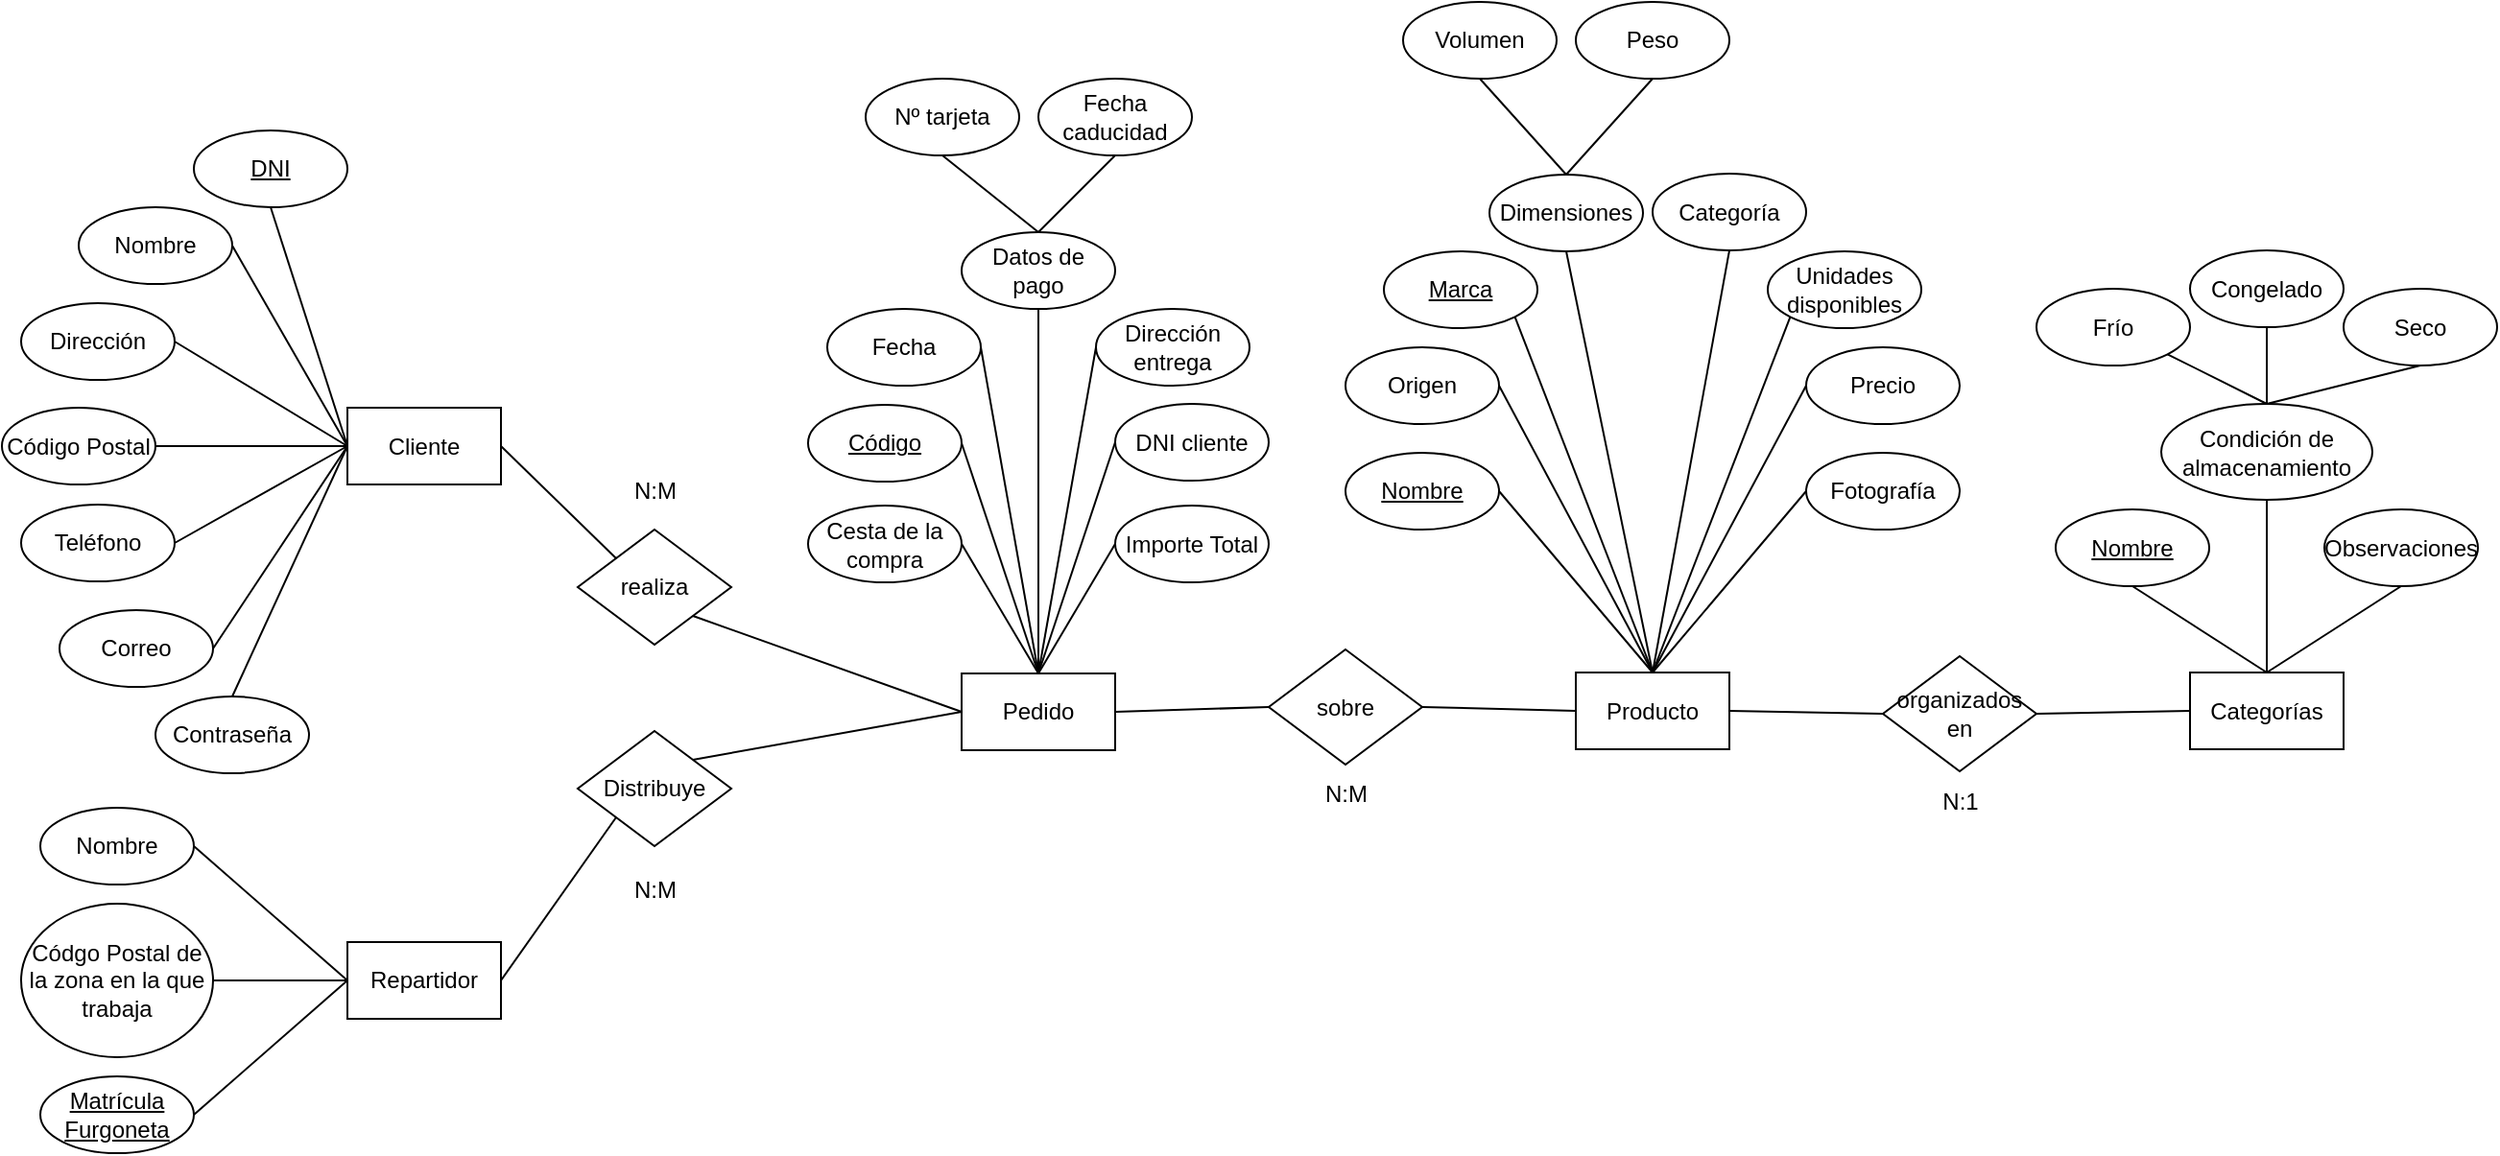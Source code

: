 <mxfile version="22.0.8" type="device">
  <diagram id="PLR5TL4RLwVBLOHQURWt" name="Página-1">
    <mxGraphModel dx="1363" dy="880" grid="1" gridSize="10" guides="1" tooltips="1" connect="1" arrows="1" fold="1" page="1" pageScale="1" pageWidth="2000" pageHeight="1169" math="0" shadow="0">
      <root>
        <mxCell id="0" />
        <mxCell id="1" parent="0" />
        <mxCell id="xH7iesL_hVpo8TADQo8O-1" value="Cliente" style="rounded=0;whiteSpace=wrap;html=1;" parent="1" vertex="1">
          <mxGeometry x="200" y="381.5" width="80" height="40" as="geometry" />
        </mxCell>
        <mxCell id="xH7iesL_hVpo8TADQo8O-2" value="realiza" style="rhombus;whiteSpace=wrap;html=1;" parent="1" vertex="1">
          <mxGeometry x="320" y="445" width="80" height="60" as="geometry" />
        </mxCell>
        <mxCell id="xH7iesL_hVpo8TADQo8O-3" value="&lt;u&gt;DNI&lt;/u&gt;" style="ellipse;whiteSpace=wrap;html=1;" parent="1" vertex="1">
          <mxGeometry x="120" y="237" width="80" height="40" as="geometry" />
        </mxCell>
        <mxCell id="xH7iesL_hVpo8TADQo8O-4" value="Nombre" style="ellipse;whiteSpace=wrap;html=1;" parent="1" vertex="1">
          <mxGeometry x="60" y="277" width="80" height="40" as="geometry" />
        </mxCell>
        <mxCell id="xH7iesL_hVpo8TADQo8O-5" value="Dirección" style="ellipse;whiteSpace=wrap;html=1;" parent="1" vertex="1">
          <mxGeometry x="30" y="327" width="80" height="40" as="geometry" />
        </mxCell>
        <mxCell id="xH7iesL_hVpo8TADQo8O-7" value="Código Postal" style="ellipse;whiteSpace=wrap;html=1;" parent="1" vertex="1">
          <mxGeometry x="20" y="381.5" width="80" height="40" as="geometry" />
        </mxCell>
        <mxCell id="xH7iesL_hVpo8TADQo8O-13" value="Teléfono" style="ellipse;whiteSpace=wrap;html=1;" parent="1" vertex="1">
          <mxGeometry x="30" y="432" width="80" height="40" as="geometry" />
        </mxCell>
        <mxCell id="xH7iesL_hVpo8TADQo8O-14" value="Correo" style="ellipse;whiteSpace=wrap;html=1;" parent="1" vertex="1">
          <mxGeometry x="50" y="487" width="80" height="40" as="geometry" />
        </mxCell>
        <mxCell id="xH7iesL_hVpo8TADQo8O-15" value="Contraseña" style="ellipse;whiteSpace=wrap;html=1;" parent="1" vertex="1">
          <mxGeometry x="100" y="532" width="80" height="40" as="geometry" />
        </mxCell>
        <mxCell id="xH7iesL_hVpo8TADQo8O-16" value="Pedido" style="rounded=0;whiteSpace=wrap;html=1;" parent="1" vertex="1">
          <mxGeometry x="520" y="520" width="80" height="40" as="geometry" />
        </mxCell>
        <mxCell id="xH7iesL_hVpo8TADQo8O-17" value="Producto" style="rounded=0;whiteSpace=wrap;html=1;" parent="1" vertex="1">
          <mxGeometry x="840" y="519.5" width="80" height="40" as="geometry" />
        </mxCell>
        <mxCell id="xH7iesL_hVpo8TADQo8O-18" value="organizados en" style="rhombus;whiteSpace=wrap;html=1;" parent="1" vertex="1">
          <mxGeometry x="1000" y="511" width="80" height="60" as="geometry" />
        </mxCell>
        <mxCell id="xH7iesL_hVpo8TADQo8O-19" value="sobre" style="rhombus;whiteSpace=wrap;html=1;" parent="1" vertex="1">
          <mxGeometry x="680" y="507.5" width="80" height="60" as="geometry" />
        </mxCell>
        <mxCell id="xH7iesL_hVpo8TADQo8O-20" value="Categorías" style="rounded=0;whiteSpace=wrap;html=1;" parent="1" vertex="1">
          <mxGeometry x="1160" y="519.5" width="80" height="40" as="geometry" />
        </mxCell>
        <mxCell id="xH7iesL_hVpo8TADQo8O-21" value="&lt;u&gt;Nombre&lt;/u&gt;" style="ellipse;whiteSpace=wrap;html=1;" parent="1" vertex="1">
          <mxGeometry x="1090" y="434.5" width="80" height="40" as="geometry" />
        </mxCell>
        <mxCell id="xH7iesL_hVpo8TADQo8O-22" value="Condición de almacenamiento" style="ellipse;whiteSpace=wrap;html=1;" parent="1" vertex="1">
          <mxGeometry x="1145" y="379.5" width="110" height="50" as="geometry" />
        </mxCell>
        <mxCell id="xH7iesL_hVpo8TADQo8O-23" value="Frío" style="ellipse;whiteSpace=wrap;html=1;" parent="1" vertex="1">
          <mxGeometry x="1080" y="319.5" width="80" height="40" as="geometry" />
        </mxCell>
        <mxCell id="xH7iesL_hVpo8TADQo8O-24" value="Congelado" style="ellipse;whiteSpace=wrap;html=1;" parent="1" vertex="1">
          <mxGeometry x="1160" y="299.5" width="80" height="40" as="geometry" />
        </mxCell>
        <mxCell id="xH7iesL_hVpo8TADQo8O-25" value="Seco" style="ellipse;whiteSpace=wrap;html=1;" parent="1" vertex="1">
          <mxGeometry x="1240" y="319.5" width="80" height="40" as="geometry" />
        </mxCell>
        <mxCell id="xH7iesL_hVpo8TADQo8O-26" value="Observaciones" style="ellipse;whiteSpace=wrap;html=1;" parent="1" vertex="1">
          <mxGeometry x="1230" y="434.5" width="80" height="40" as="geometry" />
        </mxCell>
        <mxCell id="xH7iesL_hVpo8TADQo8O-27" value="&lt;u&gt;Nombre&lt;/u&gt;" style="ellipse;whiteSpace=wrap;html=1;" parent="1" vertex="1">
          <mxGeometry x="720" y="405" width="80" height="40" as="geometry" />
        </mxCell>
        <mxCell id="xH7iesL_hVpo8TADQo8O-28" value="&lt;u&gt;Marca&lt;/u&gt;" style="ellipse;whiteSpace=wrap;html=1;" parent="1" vertex="1">
          <mxGeometry x="740" y="300" width="80" height="40" as="geometry" />
        </mxCell>
        <mxCell id="xH7iesL_hVpo8TADQo8O-29" value="Origen" style="ellipse;whiteSpace=wrap;html=1;" parent="1" vertex="1">
          <mxGeometry x="720" y="350" width="80" height="40" as="geometry" />
        </mxCell>
        <mxCell id="xH7iesL_hVpo8TADQo8O-30" value="Dimensiones" style="ellipse;whiteSpace=wrap;html=1;" parent="1" vertex="1">
          <mxGeometry x="795" y="260" width="80" height="40" as="geometry" />
        </mxCell>
        <mxCell id="xH7iesL_hVpo8TADQo8O-31" value="Volumen" style="ellipse;whiteSpace=wrap;html=1;" parent="1" vertex="1">
          <mxGeometry x="750" y="170" width="80" height="40" as="geometry" />
        </mxCell>
        <mxCell id="xH7iesL_hVpo8TADQo8O-32" value="Peso" style="ellipse;whiteSpace=wrap;html=1;" parent="1" vertex="1">
          <mxGeometry x="840" y="170" width="80" height="40" as="geometry" />
        </mxCell>
        <mxCell id="xH7iesL_hVpo8TADQo8O-33" value="Precio" style="ellipse;whiteSpace=wrap;html=1;" parent="1" vertex="1">
          <mxGeometry x="960" y="350" width="80" height="40" as="geometry" />
        </mxCell>
        <mxCell id="xH7iesL_hVpo8TADQo8O-34" value="Categoría" style="ellipse;whiteSpace=wrap;html=1;" parent="1" vertex="1">
          <mxGeometry x="880" y="259.5" width="80" height="40" as="geometry" />
        </mxCell>
        <mxCell id="xH7iesL_hVpo8TADQo8O-35" value="Unidades&lt;br&gt;disponibles" style="ellipse;whiteSpace=wrap;html=1;" parent="1" vertex="1">
          <mxGeometry x="940" y="300" width="80" height="40" as="geometry" />
        </mxCell>
        <mxCell id="nnuj7ueeNtRS2dpJHOMj-1" value="Fotografía" style="ellipse;whiteSpace=wrap;html=1;" parent="1" vertex="1">
          <mxGeometry x="960" y="405" width="80" height="40" as="geometry" />
        </mxCell>
        <mxCell id="nnuj7ueeNtRS2dpJHOMj-2" value="Cesta de la compra" style="ellipse;whiteSpace=wrap;html=1;" parent="1" vertex="1">
          <mxGeometry x="440" y="432.5" width="80" height="40" as="geometry" />
        </mxCell>
        <mxCell id="nnuj7ueeNtRS2dpJHOMj-3" value="Fecha" style="ellipse;whiteSpace=wrap;html=1;" parent="1" vertex="1">
          <mxGeometry x="450" y="330" width="80" height="40" as="geometry" />
        </mxCell>
        <mxCell id="nnuj7ueeNtRS2dpJHOMj-4" value="&lt;u&gt;Código&lt;/u&gt;" style="ellipse;whiteSpace=wrap;html=1;" parent="1" vertex="1">
          <mxGeometry x="440" y="380" width="80" height="40" as="geometry" />
        </mxCell>
        <mxCell id="nnuj7ueeNtRS2dpJHOMj-5" value="DNI cliente" style="ellipse;whiteSpace=wrap;html=1;" parent="1" vertex="1">
          <mxGeometry x="600" y="379.5" width="80" height="40" as="geometry" />
        </mxCell>
        <mxCell id="nnuj7ueeNtRS2dpJHOMj-6" value="Dirección entrega" style="ellipse;whiteSpace=wrap;html=1;" parent="1" vertex="1">
          <mxGeometry x="590" y="330" width="80" height="40" as="geometry" />
        </mxCell>
        <mxCell id="nnuj7ueeNtRS2dpJHOMj-7" value="Importe Total" style="ellipse;whiteSpace=wrap;html=1;" parent="1" vertex="1">
          <mxGeometry x="600" y="432.5" width="80" height="40" as="geometry" />
        </mxCell>
        <mxCell id="nnuj7ueeNtRS2dpJHOMj-8" value="Datos de pago" style="ellipse;whiteSpace=wrap;html=1;" parent="1" vertex="1">
          <mxGeometry x="520" y="290" width="80" height="40" as="geometry" />
        </mxCell>
        <mxCell id="nnuj7ueeNtRS2dpJHOMj-9" value="Nº tarjeta" style="ellipse;whiteSpace=wrap;html=1;" parent="1" vertex="1">
          <mxGeometry x="470" y="210" width="80" height="40" as="geometry" />
        </mxCell>
        <mxCell id="nnuj7ueeNtRS2dpJHOMj-10" value="Fecha caducidad" style="ellipse;whiteSpace=wrap;html=1;" parent="1" vertex="1">
          <mxGeometry x="560" y="210" width="80" height="40" as="geometry" />
        </mxCell>
        <mxCell id="nnuj7ueeNtRS2dpJHOMj-11" value="Repartidor" style="rounded=0;whiteSpace=wrap;html=1;" parent="1" vertex="1">
          <mxGeometry x="200" y="660" width="80" height="40" as="geometry" />
        </mxCell>
        <mxCell id="nnuj7ueeNtRS2dpJHOMj-12" value="Distribuye" style="rhombus;whiteSpace=wrap;html=1;" parent="1" vertex="1">
          <mxGeometry x="320" y="550" width="80" height="60" as="geometry" />
        </mxCell>
        <mxCell id="nnuj7ueeNtRS2dpJHOMj-13" value="Nombre" style="ellipse;whiteSpace=wrap;html=1;" parent="1" vertex="1">
          <mxGeometry x="40" y="590" width="80" height="40" as="geometry" />
        </mxCell>
        <mxCell id="nnuj7ueeNtRS2dpJHOMj-14" value="&lt;u&gt;Matrícula Furgoneta&lt;/u&gt;" style="ellipse;whiteSpace=wrap;html=1;" parent="1" vertex="1">
          <mxGeometry x="40" y="730" width="80" height="40" as="geometry" />
        </mxCell>
        <mxCell id="nnuj7ueeNtRS2dpJHOMj-15" value="Códgo Postal de la zona en la que trabaja" style="ellipse;whiteSpace=wrap;html=1;" parent="1" vertex="1">
          <mxGeometry x="30" y="640" width="100" height="80" as="geometry" />
        </mxCell>
        <mxCell id="nnuj7ueeNtRS2dpJHOMj-16" value="" style="endArrow=none;html=1;rounded=0;exitX=0.5;exitY=0;exitDx=0;exitDy=0;entryX=1;entryY=0.5;entryDx=0;entryDy=0;" parent="1" source="xH7iesL_hVpo8TADQo8O-16" target="nnuj7ueeNtRS2dpJHOMj-3" edge="1">
          <mxGeometry width="50" height="50" relative="1" as="geometry">
            <mxPoint x="530" y="507.5" as="sourcePoint" />
            <mxPoint x="580" y="457.5" as="targetPoint" />
          </mxGeometry>
        </mxCell>
        <mxCell id="nnuj7ueeNtRS2dpJHOMj-17" value="" style="endArrow=none;html=1;rounded=0;entryX=0.5;entryY=1;entryDx=0;entryDy=0;exitX=0;exitY=0.5;exitDx=0;exitDy=0;" parent="1" source="xH7iesL_hVpo8TADQo8O-1" target="xH7iesL_hVpo8TADQo8O-3" edge="1">
          <mxGeometry width="50" height="50" relative="1" as="geometry">
            <mxPoint x="450" y="690" as="sourcePoint" />
            <mxPoint x="500" y="640" as="targetPoint" />
          </mxGeometry>
        </mxCell>
        <mxCell id="nnuj7ueeNtRS2dpJHOMj-18" value="" style="endArrow=none;html=1;rounded=0;entryX=1;entryY=0.5;entryDx=0;entryDy=0;exitX=0;exitY=0.5;exitDx=0;exitDy=0;" parent="1" source="xH7iesL_hVpo8TADQo8O-1" target="xH7iesL_hVpo8TADQo8O-4" edge="1">
          <mxGeometry width="50" height="50" relative="1" as="geometry">
            <mxPoint x="190" y="400" as="sourcePoint" />
            <mxPoint x="170" y="287" as="targetPoint" />
          </mxGeometry>
        </mxCell>
        <mxCell id="nnuj7ueeNtRS2dpJHOMj-19" value="" style="endArrow=none;html=1;rounded=0;entryX=0;entryY=0.5;entryDx=0;entryDy=0;exitX=1;exitY=0.5;exitDx=0;exitDy=0;" parent="1" source="xH7iesL_hVpo8TADQo8O-5" target="xH7iesL_hVpo8TADQo8O-1" edge="1">
          <mxGeometry width="50" height="50" relative="1" as="geometry">
            <mxPoint x="220" y="422" as="sourcePoint" />
            <mxPoint x="180" y="297" as="targetPoint" />
          </mxGeometry>
        </mxCell>
        <mxCell id="nnuj7ueeNtRS2dpJHOMj-20" value="" style="endArrow=none;html=1;rounded=0;entryX=0;entryY=0.5;entryDx=0;entryDy=0;exitX=1;exitY=0.5;exitDx=0;exitDy=0;" parent="1" source="xH7iesL_hVpo8TADQo8O-7" target="xH7iesL_hVpo8TADQo8O-1" edge="1">
          <mxGeometry width="50" height="50" relative="1" as="geometry">
            <mxPoint x="230" y="432" as="sourcePoint" />
            <mxPoint x="190" y="307" as="targetPoint" />
          </mxGeometry>
        </mxCell>
        <mxCell id="nnuj7ueeNtRS2dpJHOMj-21" value="" style="endArrow=none;html=1;rounded=0;entryX=1;entryY=0.5;entryDx=0;entryDy=0;exitX=0;exitY=0.5;exitDx=0;exitDy=0;" parent="1" source="xH7iesL_hVpo8TADQo8O-1" target="xH7iesL_hVpo8TADQo8O-13" edge="1">
          <mxGeometry width="50" height="50" relative="1" as="geometry">
            <mxPoint x="240" y="442" as="sourcePoint" />
            <mxPoint x="200" y="317" as="targetPoint" />
          </mxGeometry>
        </mxCell>
        <mxCell id="nnuj7ueeNtRS2dpJHOMj-22" value="" style="endArrow=none;html=1;rounded=0;entryX=0;entryY=0.5;entryDx=0;entryDy=0;exitX=0.5;exitY=0;exitDx=0;exitDy=0;" parent="1" source="xH7iesL_hVpo8TADQo8O-15" target="xH7iesL_hVpo8TADQo8O-1" edge="1">
          <mxGeometry width="50" height="50" relative="1" as="geometry">
            <mxPoint x="250" y="452" as="sourcePoint" />
            <mxPoint x="210" y="327" as="targetPoint" />
          </mxGeometry>
        </mxCell>
        <mxCell id="nnuj7ueeNtRS2dpJHOMj-23" value="" style="endArrow=none;html=1;rounded=0;entryX=0;entryY=0.5;entryDx=0;entryDy=0;exitX=1;exitY=0.5;exitDx=0;exitDy=0;" parent="1" source="xH7iesL_hVpo8TADQo8O-14" target="xH7iesL_hVpo8TADQo8O-1" edge="1">
          <mxGeometry width="50" height="50" relative="1" as="geometry">
            <mxPoint x="260" y="462" as="sourcePoint" />
            <mxPoint x="210" y="412" as="targetPoint" />
          </mxGeometry>
        </mxCell>
        <mxCell id="nnuj7ueeNtRS2dpJHOMj-24" value="" style="endArrow=none;html=1;rounded=0;entryX=0;entryY=0;entryDx=0;entryDy=0;exitX=1;exitY=0.5;exitDx=0;exitDy=0;" parent="1" source="xH7iesL_hVpo8TADQo8O-1" target="xH7iesL_hVpo8TADQo8O-2" edge="1">
          <mxGeometry width="50" height="50" relative="1" as="geometry">
            <mxPoint x="270" y="472" as="sourcePoint" />
            <mxPoint x="220" y="422" as="targetPoint" />
          </mxGeometry>
        </mxCell>
        <mxCell id="nnuj7ueeNtRS2dpJHOMj-25" value="" style="endArrow=none;html=1;rounded=0;entryX=0;entryY=1;entryDx=0;entryDy=0;exitX=1;exitY=0.5;exitDx=0;exitDy=0;" parent="1" source="nnuj7ueeNtRS2dpJHOMj-11" target="nnuj7ueeNtRS2dpJHOMj-12" edge="1">
          <mxGeometry width="50" height="50" relative="1" as="geometry">
            <mxPoint x="280" y="482" as="sourcePoint" />
            <mxPoint x="230" y="432" as="targetPoint" />
          </mxGeometry>
        </mxCell>
        <mxCell id="nnuj7ueeNtRS2dpJHOMj-26" value="" style="endArrow=none;html=1;rounded=0;entryX=0;entryY=0.5;entryDx=0;entryDy=0;exitX=1;exitY=1;exitDx=0;exitDy=0;" parent="1" source="xH7iesL_hVpo8TADQo8O-2" target="xH7iesL_hVpo8TADQo8O-16" edge="1">
          <mxGeometry width="50" height="50" relative="1" as="geometry">
            <mxPoint x="290" y="492" as="sourcePoint" />
            <mxPoint x="240" y="442" as="targetPoint" />
          </mxGeometry>
        </mxCell>
        <mxCell id="nnuj7ueeNtRS2dpJHOMj-27" value="" style="endArrow=none;html=1;rounded=0;entryX=0;entryY=0.5;entryDx=0;entryDy=0;exitX=1;exitY=0;exitDx=0;exitDy=0;" parent="1" source="nnuj7ueeNtRS2dpJHOMj-12" target="xH7iesL_hVpo8TADQo8O-16" edge="1">
          <mxGeometry width="50" height="50" relative="1" as="geometry">
            <mxPoint x="300" y="502" as="sourcePoint" />
            <mxPoint x="250" y="452" as="targetPoint" />
          </mxGeometry>
        </mxCell>
        <mxCell id="nnuj7ueeNtRS2dpJHOMj-28" value="" style="endArrow=none;html=1;rounded=0;entryX=1;entryY=0.5;entryDx=0;entryDy=0;exitX=0;exitY=0.5;exitDx=0;exitDy=0;" parent="1" source="nnuj7ueeNtRS2dpJHOMj-11" target="nnuj7ueeNtRS2dpJHOMj-13" edge="1">
          <mxGeometry width="50" height="50" relative="1" as="geometry">
            <mxPoint x="450" y="690" as="sourcePoint" />
            <mxPoint x="500" y="640" as="targetPoint" />
          </mxGeometry>
        </mxCell>
        <mxCell id="nnuj7ueeNtRS2dpJHOMj-29" value="" style="endArrow=none;html=1;rounded=0;entryX=0;entryY=0.5;entryDx=0;entryDy=0;exitX=1;exitY=0.5;exitDx=0;exitDy=0;" parent="1" source="nnuj7ueeNtRS2dpJHOMj-15" target="nnuj7ueeNtRS2dpJHOMj-11" edge="1">
          <mxGeometry width="50" height="50" relative="1" as="geometry">
            <mxPoint x="210" y="690" as="sourcePoint" />
            <mxPoint x="130" y="620" as="targetPoint" />
          </mxGeometry>
        </mxCell>
        <mxCell id="nnuj7ueeNtRS2dpJHOMj-30" value="" style="endArrow=none;html=1;rounded=0;entryX=0;entryY=0.5;entryDx=0;entryDy=0;exitX=1;exitY=0.5;exitDx=0;exitDy=0;" parent="1" source="nnuj7ueeNtRS2dpJHOMj-14" target="nnuj7ueeNtRS2dpJHOMj-11" edge="1">
          <mxGeometry width="50" height="50" relative="1" as="geometry">
            <mxPoint x="220" y="700" as="sourcePoint" />
            <mxPoint x="140" y="630" as="targetPoint" />
          </mxGeometry>
        </mxCell>
        <mxCell id="nnuj7ueeNtRS2dpJHOMj-31" value="" style="endArrow=none;html=1;rounded=0;entryX=0.5;entryY=0;entryDx=0;entryDy=0;exitX=0.5;exitY=1;exitDx=0;exitDy=0;" parent="1" source="nnuj7ueeNtRS2dpJHOMj-8" target="xH7iesL_hVpo8TADQo8O-16" edge="1">
          <mxGeometry width="50" height="50" relative="1" as="geometry">
            <mxPoint x="540" y="517.5" as="sourcePoint" />
            <mxPoint x="590" y="467.5" as="targetPoint" />
          </mxGeometry>
        </mxCell>
        <mxCell id="nnuj7ueeNtRS2dpJHOMj-32" value="" style="endArrow=none;html=1;rounded=0;entryX=0;entryY=0.5;entryDx=0;entryDy=0;exitX=0.5;exitY=0;exitDx=0;exitDy=0;" parent="1" source="xH7iesL_hVpo8TADQo8O-16" target="nnuj7ueeNtRS2dpJHOMj-6" edge="1">
          <mxGeometry width="50" height="50" relative="1" as="geometry">
            <mxPoint x="550" y="527.5" as="sourcePoint" />
            <mxPoint x="600" y="477.5" as="targetPoint" />
          </mxGeometry>
        </mxCell>
        <mxCell id="nnuj7ueeNtRS2dpJHOMj-33" value="" style="endArrow=none;html=1;rounded=0;entryX=0;entryY=0.5;entryDx=0;entryDy=0;exitX=0.5;exitY=0;exitDx=0;exitDy=0;" parent="1" source="xH7iesL_hVpo8TADQo8O-16" target="nnuj7ueeNtRS2dpJHOMj-7" edge="1">
          <mxGeometry width="50" height="50" relative="1" as="geometry">
            <mxPoint x="560" y="537.5" as="sourcePoint" />
            <mxPoint x="610" y="487.5" as="targetPoint" />
          </mxGeometry>
        </mxCell>
        <mxCell id="nnuj7ueeNtRS2dpJHOMj-34" value="" style="endArrow=none;html=1;rounded=0;entryX=0;entryY=0.5;entryDx=0;entryDy=0;exitX=0.5;exitY=0;exitDx=0;exitDy=0;" parent="1" source="xH7iesL_hVpo8TADQo8O-16" target="nnuj7ueeNtRS2dpJHOMj-5" edge="1">
          <mxGeometry width="50" height="50" relative="1" as="geometry">
            <mxPoint x="540" y="517.5" as="sourcePoint" />
            <mxPoint x="590" y="467.5" as="targetPoint" />
          </mxGeometry>
        </mxCell>
        <mxCell id="nnuj7ueeNtRS2dpJHOMj-35" value="" style="endArrow=none;html=1;rounded=0;exitX=0.5;exitY=0;exitDx=0;exitDy=0;entryX=1;entryY=0.5;entryDx=0;entryDy=0;" parent="1" source="xH7iesL_hVpo8TADQo8O-16" target="nnuj7ueeNtRS2dpJHOMj-4" edge="1">
          <mxGeometry width="50" height="50" relative="1" as="geometry">
            <mxPoint x="570" y="530" as="sourcePoint" />
            <mxPoint x="540" y="360" as="targetPoint" />
          </mxGeometry>
        </mxCell>
        <mxCell id="nnuj7ueeNtRS2dpJHOMj-36" value="" style="endArrow=none;html=1;rounded=0;exitX=0.5;exitY=0;exitDx=0;exitDy=0;entryX=1;entryY=0.5;entryDx=0;entryDy=0;" parent="1" source="xH7iesL_hVpo8TADQo8O-16" target="nnuj7ueeNtRS2dpJHOMj-2" edge="1">
          <mxGeometry width="50" height="50" relative="1" as="geometry">
            <mxPoint x="580" y="540" as="sourcePoint" />
            <mxPoint x="550" y="370" as="targetPoint" />
          </mxGeometry>
        </mxCell>
        <mxCell id="nnuj7ueeNtRS2dpJHOMj-37" value="" style="endArrow=none;html=1;rounded=0;exitX=1;exitY=0.5;exitDx=0;exitDy=0;entryX=0;entryY=0.5;entryDx=0;entryDy=0;" parent="1" source="xH7iesL_hVpo8TADQo8O-16" target="xH7iesL_hVpo8TADQo8O-19" edge="1">
          <mxGeometry width="50" height="50" relative="1" as="geometry">
            <mxPoint x="590" y="550" as="sourcePoint" />
            <mxPoint x="560" y="380" as="targetPoint" />
          </mxGeometry>
        </mxCell>
        <mxCell id="nnuj7ueeNtRS2dpJHOMj-38" value="" style="endArrow=none;html=1;rounded=0;exitX=0;exitY=0.5;exitDx=0;exitDy=0;entryX=1;entryY=0.5;entryDx=0;entryDy=0;" parent="1" source="xH7iesL_hVpo8TADQo8O-17" target="xH7iesL_hVpo8TADQo8O-19" edge="1">
          <mxGeometry width="50" height="50" relative="1" as="geometry">
            <mxPoint x="610" y="550" as="sourcePoint" />
            <mxPoint x="690" y="548" as="targetPoint" />
          </mxGeometry>
        </mxCell>
        <mxCell id="nnuj7ueeNtRS2dpJHOMj-39" value="" style="endArrow=none;html=1;rounded=0;exitX=0.5;exitY=0;exitDx=0;exitDy=0;entryX=1;entryY=0.5;entryDx=0;entryDy=0;" parent="1" source="xH7iesL_hVpo8TADQo8O-17" target="xH7iesL_hVpo8TADQo8O-27" edge="1">
          <mxGeometry width="50" height="50" relative="1" as="geometry">
            <mxPoint x="620" y="560" as="sourcePoint" />
            <mxPoint x="700" y="558" as="targetPoint" />
          </mxGeometry>
        </mxCell>
        <mxCell id="nnuj7ueeNtRS2dpJHOMj-40" value="" style="endArrow=none;html=1;rounded=0;exitX=0.5;exitY=0;exitDx=0;exitDy=0;entryX=1;entryY=0.5;entryDx=0;entryDy=0;" parent="1" source="xH7iesL_hVpo8TADQo8O-17" target="xH7iesL_hVpo8TADQo8O-29" edge="1">
          <mxGeometry width="50" height="50" relative="1" as="geometry">
            <mxPoint x="890" y="530" as="sourcePoint" />
            <mxPoint x="810" y="435" as="targetPoint" />
          </mxGeometry>
        </mxCell>
        <mxCell id="nnuj7ueeNtRS2dpJHOMj-41" value="" style="endArrow=none;html=1;rounded=0;entryX=1;entryY=1;entryDx=0;entryDy=0;exitX=0.5;exitY=0;exitDx=0;exitDy=0;" parent="1" source="xH7iesL_hVpo8TADQo8O-17" target="xH7iesL_hVpo8TADQo8O-28" edge="1">
          <mxGeometry width="50" height="50" relative="1" as="geometry">
            <mxPoint x="890" y="510" as="sourcePoint" />
            <mxPoint x="820" y="445" as="targetPoint" />
          </mxGeometry>
        </mxCell>
        <mxCell id="nnuj7ueeNtRS2dpJHOMj-42" value="" style="endArrow=none;html=1;rounded=0;entryX=0.5;entryY=1;entryDx=0;entryDy=0;exitX=0.5;exitY=0;exitDx=0;exitDy=0;" parent="1" source="xH7iesL_hVpo8TADQo8O-17" target="xH7iesL_hVpo8TADQo8O-30" edge="1">
          <mxGeometry width="50" height="50" relative="1" as="geometry">
            <mxPoint x="900" y="480" as="sourcePoint" />
            <mxPoint x="830" y="455" as="targetPoint" />
          </mxGeometry>
        </mxCell>
        <mxCell id="nnuj7ueeNtRS2dpJHOMj-43" value="" style="endArrow=none;html=1;rounded=0;exitX=0.5;exitY=0;exitDx=0;exitDy=0;entryX=0.5;entryY=1;entryDx=0;entryDy=0;" parent="1" source="xH7iesL_hVpo8TADQo8O-17" target="xH7iesL_hVpo8TADQo8O-34" edge="1">
          <mxGeometry width="50" height="50" relative="1" as="geometry">
            <mxPoint x="920" y="560" as="sourcePoint" />
            <mxPoint x="840" y="465" as="targetPoint" />
          </mxGeometry>
        </mxCell>
        <mxCell id="nnuj7ueeNtRS2dpJHOMj-44" value="" style="endArrow=none;html=1;rounded=0;exitX=0.5;exitY=0;exitDx=0;exitDy=0;entryX=0;entryY=1;entryDx=0;entryDy=0;" parent="1" source="xH7iesL_hVpo8TADQo8O-17" target="xH7iesL_hVpo8TADQo8O-35" edge="1">
          <mxGeometry width="50" height="50" relative="1" as="geometry">
            <mxPoint x="930" y="570" as="sourcePoint" />
            <mxPoint x="850" y="475" as="targetPoint" />
          </mxGeometry>
        </mxCell>
        <mxCell id="nnuj7ueeNtRS2dpJHOMj-45" value="" style="endArrow=none;html=1;rounded=0;exitX=0.5;exitY=0;exitDx=0;exitDy=0;entryX=0;entryY=0.5;entryDx=0;entryDy=0;" parent="1" source="xH7iesL_hVpo8TADQo8O-17" target="xH7iesL_hVpo8TADQo8O-33" edge="1">
          <mxGeometry width="50" height="50" relative="1" as="geometry">
            <mxPoint x="940" y="580" as="sourcePoint" />
            <mxPoint x="860" y="485" as="targetPoint" />
          </mxGeometry>
        </mxCell>
        <mxCell id="nnuj7ueeNtRS2dpJHOMj-46" value="" style="endArrow=none;html=1;rounded=0;exitX=0.5;exitY=0;exitDx=0;exitDy=0;entryX=0;entryY=0.5;entryDx=0;entryDy=0;" parent="1" source="xH7iesL_hVpo8TADQo8O-17" target="nnuj7ueeNtRS2dpJHOMj-1" edge="1">
          <mxGeometry width="50" height="50" relative="1" as="geometry">
            <mxPoint x="950" y="590" as="sourcePoint" />
            <mxPoint x="870" y="495" as="targetPoint" />
          </mxGeometry>
        </mxCell>
        <mxCell id="nnuj7ueeNtRS2dpJHOMj-47" value="" style="endArrow=none;html=1;rounded=0;exitX=1;exitY=0.5;exitDx=0;exitDy=0;entryX=0;entryY=0.5;entryDx=0;entryDy=0;" parent="1" source="xH7iesL_hVpo8TADQo8O-17" target="xH7iesL_hVpo8TADQo8O-18" edge="1">
          <mxGeometry width="50" height="50" relative="1" as="geometry">
            <mxPoint x="890" y="530" as="sourcePoint" />
            <mxPoint x="970" y="435" as="targetPoint" />
          </mxGeometry>
        </mxCell>
        <mxCell id="nnuj7ueeNtRS2dpJHOMj-48" value="" style="endArrow=none;html=1;rounded=0;exitX=0.5;exitY=0;exitDx=0;exitDy=0;entryX=0.5;entryY=1;entryDx=0;entryDy=0;" parent="1" source="xH7iesL_hVpo8TADQo8O-30" target="xH7iesL_hVpo8TADQo8O-31" edge="1">
          <mxGeometry width="50" height="50" relative="1" as="geometry">
            <mxPoint x="900" y="540" as="sourcePoint" />
            <mxPoint x="980" y="445" as="targetPoint" />
          </mxGeometry>
        </mxCell>
        <mxCell id="nnuj7ueeNtRS2dpJHOMj-49" value="" style="endArrow=none;html=1;rounded=0;exitX=0.5;exitY=0;exitDx=0;exitDy=0;entryX=0.5;entryY=1;entryDx=0;entryDy=0;" parent="1" source="xH7iesL_hVpo8TADQo8O-30" target="xH7iesL_hVpo8TADQo8O-32" edge="1">
          <mxGeometry width="50" height="50" relative="1" as="geometry">
            <mxPoint x="910" y="550" as="sourcePoint" />
            <mxPoint x="990" y="455" as="targetPoint" />
          </mxGeometry>
        </mxCell>
        <mxCell id="nnuj7ueeNtRS2dpJHOMj-50" value="" style="endArrow=none;html=1;rounded=0;exitX=0.5;exitY=1;exitDx=0;exitDy=0;entryX=0.5;entryY=0;entryDx=0;entryDy=0;" parent="1" source="nnuj7ueeNtRS2dpJHOMj-10" target="nnuj7ueeNtRS2dpJHOMj-8" edge="1">
          <mxGeometry width="50" height="50" relative="1" as="geometry">
            <mxPoint x="670" y="230" as="sourcePoint" />
            <mxPoint x="610" y="270" as="targetPoint" />
          </mxGeometry>
        </mxCell>
        <mxCell id="nnuj7ueeNtRS2dpJHOMj-51" value="" style="endArrow=none;html=1;rounded=0;exitX=0.5;exitY=1;exitDx=0;exitDy=0;entryX=0.5;entryY=0;entryDx=0;entryDy=0;" parent="1" source="nnuj7ueeNtRS2dpJHOMj-9" target="nnuj7ueeNtRS2dpJHOMj-8" edge="1">
          <mxGeometry width="50" height="50" relative="1" as="geometry">
            <mxPoint x="680" y="240" as="sourcePoint" />
            <mxPoint x="620" y="280" as="targetPoint" />
          </mxGeometry>
        </mxCell>
        <mxCell id="nnuj7ueeNtRS2dpJHOMj-52" value="" style="endArrow=none;html=1;rounded=0;exitX=0;exitY=0.5;exitDx=0;exitDy=0;entryX=1;entryY=0.5;entryDx=0;entryDy=0;" parent="1" source="xH7iesL_hVpo8TADQo8O-20" target="xH7iesL_hVpo8TADQo8O-18" edge="1">
          <mxGeometry width="50" height="50" relative="1" as="geometry">
            <mxPoint x="890" y="530" as="sourcePoint" />
            <mxPoint x="970" y="435" as="targetPoint" />
          </mxGeometry>
        </mxCell>
        <mxCell id="nnuj7ueeNtRS2dpJHOMj-53" value="" style="endArrow=none;html=1;rounded=0;exitX=0.5;exitY=1;exitDx=0;exitDy=0;entryX=0.5;entryY=0;entryDx=0;entryDy=0;" parent="1" source="xH7iesL_hVpo8TADQo8O-21" target="xH7iesL_hVpo8TADQo8O-20" edge="1">
          <mxGeometry width="50" height="50" relative="1" as="geometry">
            <mxPoint x="1170" y="550" as="sourcePoint" />
            <mxPoint x="1090" y="551" as="targetPoint" />
          </mxGeometry>
        </mxCell>
        <mxCell id="nnuj7ueeNtRS2dpJHOMj-54" value="" style="endArrow=none;html=1;rounded=0;exitX=0.5;exitY=0;exitDx=0;exitDy=0;entryX=0.5;entryY=1;entryDx=0;entryDy=0;" parent="1" source="xH7iesL_hVpo8TADQo8O-20" target="xH7iesL_hVpo8TADQo8O-22" edge="1">
          <mxGeometry width="50" height="50" relative="1" as="geometry">
            <mxPoint x="1180" y="560" as="sourcePoint" />
            <mxPoint x="1100" y="561" as="targetPoint" />
          </mxGeometry>
        </mxCell>
        <mxCell id="nnuj7ueeNtRS2dpJHOMj-55" value="" style="endArrow=none;html=1;rounded=0;exitX=0.5;exitY=0;exitDx=0;exitDy=0;entryX=0.5;entryY=1;entryDx=0;entryDy=0;" parent="1" source="xH7iesL_hVpo8TADQo8O-20" target="xH7iesL_hVpo8TADQo8O-26" edge="1">
          <mxGeometry width="50" height="50" relative="1" as="geometry">
            <mxPoint x="1190" y="570" as="sourcePoint" />
            <mxPoint x="1270" y="490" as="targetPoint" />
          </mxGeometry>
        </mxCell>
        <mxCell id="nnuj7ueeNtRS2dpJHOMj-56" value="" style="endArrow=none;html=1;rounded=0;exitX=0.5;exitY=0;exitDx=0;exitDy=0;entryX=1;entryY=1;entryDx=0;entryDy=0;" parent="1" source="xH7iesL_hVpo8TADQo8O-22" target="xH7iesL_hVpo8TADQo8O-23" edge="1">
          <mxGeometry width="50" height="50" relative="1" as="geometry">
            <mxPoint x="1200" y="580" as="sourcePoint" />
            <mxPoint x="1120" y="581" as="targetPoint" />
          </mxGeometry>
        </mxCell>
        <mxCell id="nnuj7ueeNtRS2dpJHOMj-57" value="" style="endArrow=none;html=1;rounded=0;exitX=0.5;exitY=0;exitDx=0;exitDy=0;entryX=0.5;entryY=1;entryDx=0;entryDy=0;" parent="1" source="xH7iesL_hVpo8TADQo8O-22" target="xH7iesL_hVpo8TADQo8O-24" edge="1">
          <mxGeometry width="50" height="50" relative="1" as="geometry">
            <mxPoint x="1210" y="389" as="sourcePoint" />
            <mxPoint x="1158" y="364" as="targetPoint" />
          </mxGeometry>
        </mxCell>
        <mxCell id="nnuj7ueeNtRS2dpJHOMj-58" value="" style="endArrow=none;html=1;rounded=0;exitX=0.5;exitY=0;exitDx=0;exitDy=0;entryX=0.5;entryY=1;entryDx=0;entryDy=0;" parent="1" source="xH7iesL_hVpo8TADQo8O-22" target="xH7iesL_hVpo8TADQo8O-25" edge="1">
          <mxGeometry width="50" height="50" relative="1" as="geometry">
            <mxPoint x="1210" y="389" as="sourcePoint" />
            <mxPoint x="1210" y="349" as="targetPoint" />
          </mxGeometry>
        </mxCell>
        <mxCell id="luQXV11UqfPHVYDPYqHn-1" value="N:M" style="text;html=1;align=center;verticalAlign=middle;resizable=0;points=[];autosize=1;strokeColor=none;fillColor=none;" vertex="1" parent="1">
          <mxGeometry x="335" y="410" width="50" height="30" as="geometry" />
        </mxCell>
        <mxCell id="luQXV11UqfPHVYDPYqHn-2" value="N:M" style="text;html=1;align=center;verticalAlign=middle;resizable=0;points=[];autosize=1;strokeColor=none;fillColor=none;" vertex="1" parent="1">
          <mxGeometry x="335" y="618" width="50" height="30" as="geometry" />
        </mxCell>
        <mxCell id="luQXV11UqfPHVYDPYqHn-3" value="N:M" style="text;html=1;align=center;verticalAlign=middle;resizable=0;points=[];autosize=1;strokeColor=none;fillColor=none;" vertex="1" parent="1">
          <mxGeometry x="695" y="568" width="50" height="30" as="geometry" />
        </mxCell>
        <mxCell id="luQXV11UqfPHVYDPYqHn-4" value="N:1" style="text;html=1;align=center;verticalAlign=middle;resizable=0;points=[];autosize=1;strokeColor=none;fillColor=none;" vertex="1" parent="1">
          <mxGeometry x="1020" y="572" width="40" height="30" as="geometry" />
        </mxCell>
      </root>
    </mxGraphModel>
  </diagram>
</mxfile>
